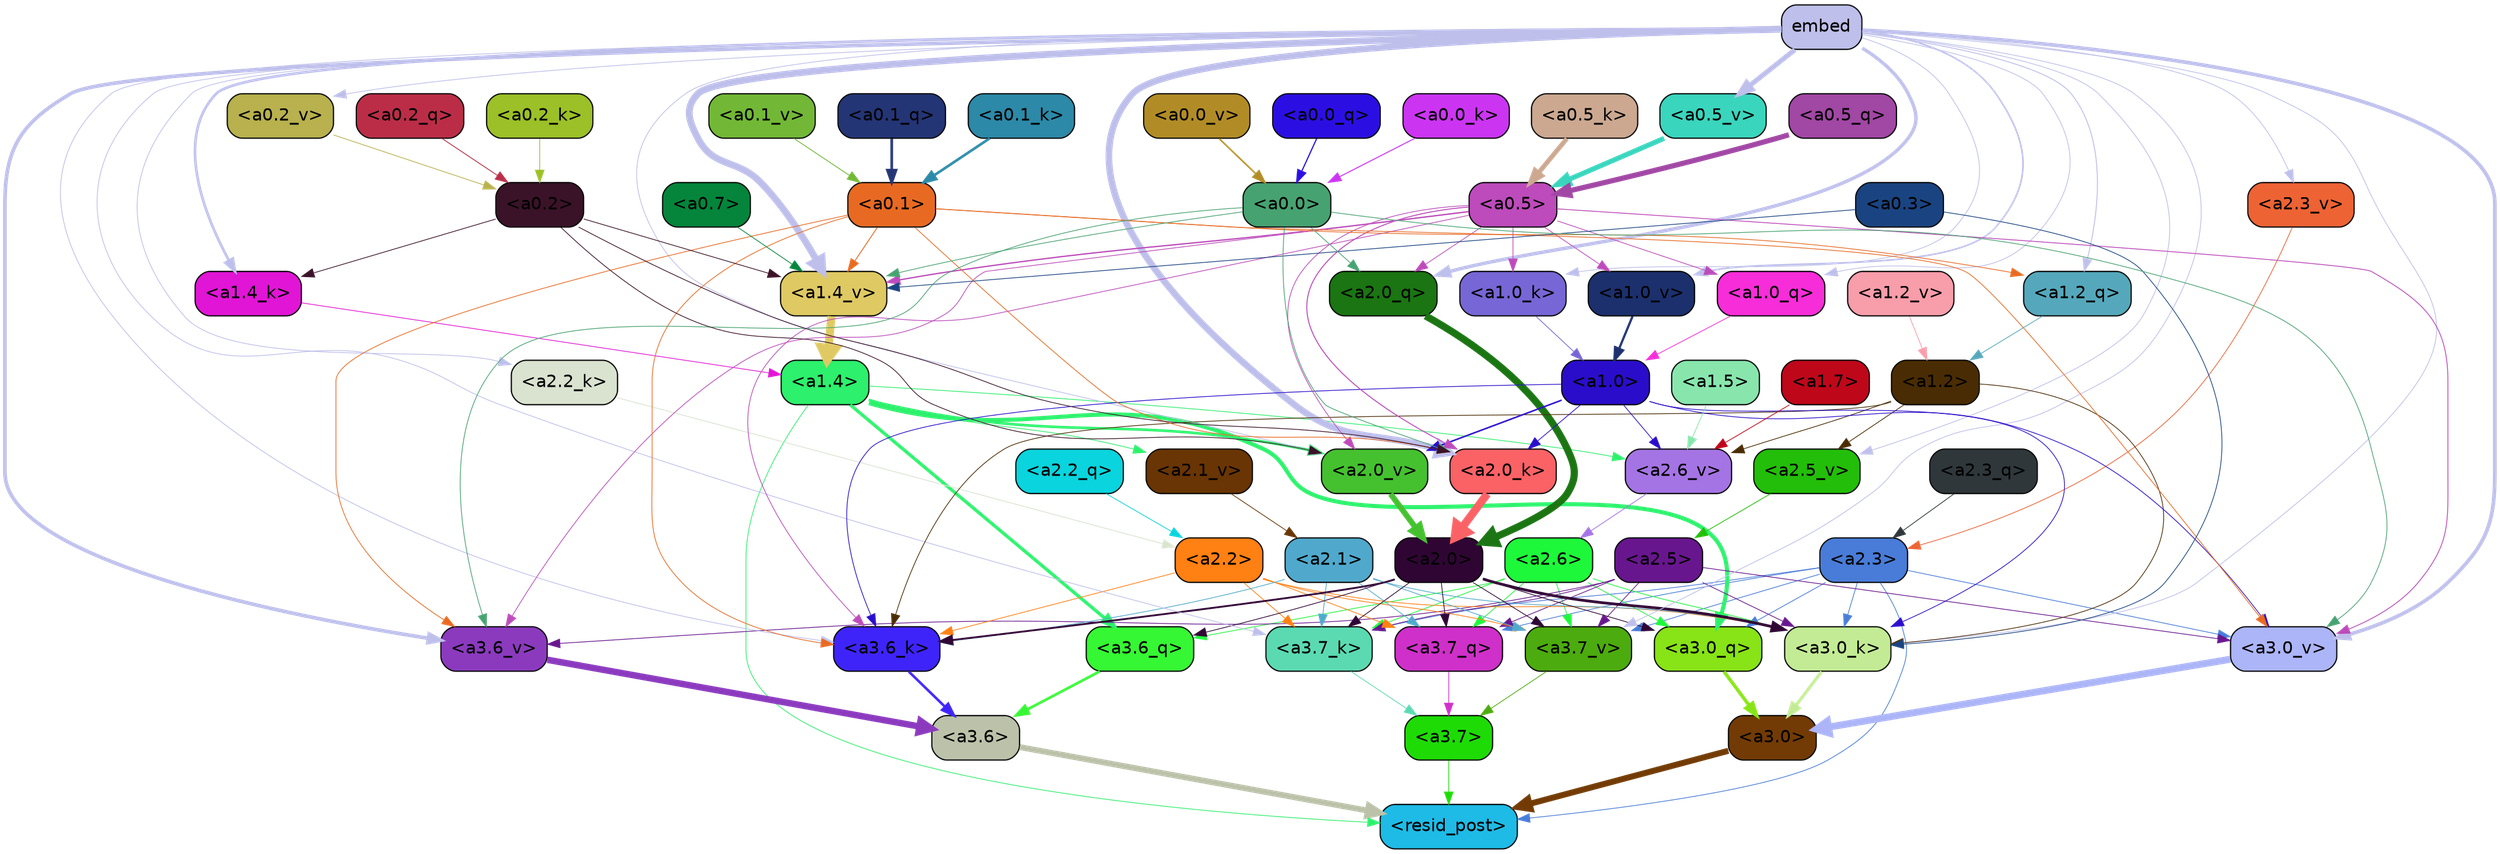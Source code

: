 strict digraph "" {
	graph [bgcolor=transparent,
		layout=dot,
		overlap=false,
		splines=true
	];
	"<a3.7>"	[color=black,
		fillcolor="#1edb06",
		fontname=Helvetica,
		shape=box,
		style="filled, rounded"];
	"<resid_post>"	[color=black,
		fillcolor="#1ebbe6",
		fontname=Helvetica,
		shape=box,
		style="filled, rounded"];
	"<a3.7>" -> "<resid_post>"	[color="#1edb06",
		penwidth=0.6];
	"<a3.6>"	[color=black,
		fillcolor="#bbc2a9",
		fontname=Helvetica,
		shape=box,
		style="filled, rounded"];
	"<a3.6>" -> "<resid_post>"	[color="#bbc2a9",
		penwidth=4.751612067222595];
	"<a3.0>"	[color=black,
		fillcolor="#723b05",
		fontname=Helvetica,
		shape=box,
		style="filled, rounded"];
	"<a3.0>" -> "<resid_post>"	[color="#723b05",
		penwidth=4.884142994880676];
	"<a2.3>"	[color=black,
		fillcolor="#487cd8",
		fontname=Helvetica,
		shape=box,
		style="filled, rounded"];
	"<a2.3>" -> "<resid_post>"	[color="#487cd8",
		penwidth=0.6];
	"<a3.7_q>"	[color=black,
		fillcolor="#cf30c9",
		fontname=Helvetica,
		shape=box,
		style="filled, rounded"];
	"<a2.3>" -> "<a3.7_q>"	[color="#487cd8",
		penwidth=0.6];
	"<a3.0_q>"	[color=black,
		fillcolor="#88e317",
		fontname=Helvetica,
		shape=box,
		style="filled, rounded"];
	"<a2.3>" -> "<a3.0_q>"	[color="#487cd8",
		penwidth=0.6];
	"<a3.7_k>"	[color=black,
		fillcolor="#5bdab1",
		fontname=Helvetica,
		shape=box,
		style="filled, rounded"];
	"<a2.3>" -> "<a3.7_k>"	[color="#487cd8",
		penwidth=0.6];
	"<a3.0_k>"	[color=black,
		fillcolor="#c3eb95",
		fontname=Helvetica,
		shape=box,
		style="filled, rounded"];
	"<a2.3>" -> "<a3.0_k>"	[color="#487cd8",
		penwidth=0.6];
	"<a3.7_v>"	[color=black,
		fillcolor="#4cab0e",
		fontname=Helvetica,
		shape=box,
		style="filled, rounded"];
	"<a2.3>" -> "<a3.7_v>"	[color="#487cd8",
		penwidth=0.6];
	"<a3.0_v>"	[color=black,
		fillcolor="#acb5f7",
		fontname=Helvetica,
		shape=box,
		style="filled, rounded"];
	"<a2.3>" -> "<a3.0_v>"	[color="#487cd8",
		penwidth=0.6];
	"<a1.4>"	[color=black,
		fillcolor="#2df06c",
		fontname=Helvetica,
		shape=box,
		style="filled, rounded"];
	"<a1.4>" -> "<resid_post>"	[color="#2df06c",
		penwidth=0.6];
	"<a3.6_q>"	[color=black,
		fillcolor="#36f734",
		fontname=Helvetica,
		shape=box,
		style="filled, rounded"];
	"<a1.4>" -> "<a3.6_q>"	[color="#2df06c",
		penwidth=2.6469622254371643];
	"<a1.4>" -> "<a3.0_q>"	[color="#2df06c",
		penwidth=3.3040847778320312];
	"<a2.6_v>"	[color=black,
		fillcolor="#a574e4",
		fontname=Helvetica,
		shape=box,
		style="filled, rounded"];
	"<a1.4>" -> "<a2.6_v>"	[color="#2df06c",
		penwidth=0.6];
	"<a2.1_v>"	[color=black,
		fillcolor="#693504",
		fontname=Helvetica,
		shape=box,
		style="filled, rounded"];
	"<a1.4>" -> "<a2.1_v>"	[color="#2df06c",
		penwidth=0.6];
	"<a2.0_v>"	[color=black,
		fillcolor="#45c130",
		fontname=Helvetica,
		shape=box,
		style="filled, rounded"];
	"<a1.4>" -> "<a2.0_v>"	[color="#2df06c",
		penwidth=2.1286070346832275];
	"<a3.7_q>" -> "<a3.7>"	[color="#cf30c9",
		penwidth=0.6];
	"<a3.6_q>" -> "<a3.6>"	[color="#36f734",
		penwidth=2.091020345687866];
	"<a3.0_q>" -> "<a3.0>"	[color="#88e317",
		penwidth=2.7421876192092896];
	"<a3.7_k>" -> "<a3.7>"	[color="#5bdab1",
		penwidth=0.6];
	"<a3.6_k>"	[color=black,
		fillcolor="#3f24f9",
		fontname=Helvetica,
		shape=box,
		style="filled, rounded"];
	"<a3.6_k>" -> "<a3.6>"	[color="#3f24f9",
		penwidth=2.048597991466522];
	"<a3.0_k>" -> "<a3.0>"	[color="#c3eb95",
		penwidth=2.476402521133423];
	"<a3.7_v>" -> "<a3.7>"	[color="#4cab0e",
		penwidth=0.6];
	"<a3.6_v>"	[color=black,
		fillcolor="#8b3abe",
		fontname=Helvetica,
		shape=box,
		style="filled, rounded"];
	"<a3.6_v>" -> "<a3.6>"	[color="#8b3abe",
		penwidth=5.2550448179244995];
	"<a3.0_v>" -> "<a3.0>"	[color="#acb5f7",
		penwidth=5.652270674705505];
	"<a2.6>"	[color=black,
		fillcolor="#1ef83a",
		fontname=Helvetica,
		shape=box,
		style="filled, rounded"];
	"<a2.6>" -> "<a3.7_q>"	[color="#1ef83a",
		penwidth=0.6];
	"<a2.6>" -> "<a3.6_q>"	[color="#1ef83a",
		penwidth=0.6];
	"<a2.6>" -> "<a3.0_q>"	[color="#1ef83a",
		penwidth=0.6];
	"<a2.6>" -> "<a3.7_k>"	[color="#1ef83a",
		penwidth=0.6];
	"<a2.6>" -> "<a3.0_k>"	[color="#1ef83a",
		penwidth=0.6];
	"<a2.6>" -> "<a3.7_v>"	[color="#1ef83a",
		penwidth=0.6];
	"<a2.5>"	[color=black,
		fillcolor="#68168e",
		fontname=Helvetica,
		shape=box,
		style="filled, rounded"];
	"<a2.5>" -> "<a3.7_q>"	[color="#68168e",
		penwidth=0.6];
	"<a2.5>" -> "<a3.7_k>"	[color="#68168e",
		penwidth=0.6];
	"<a2.5>" -> "<a3.0_k>"	[color="#68168e",
		penwidth=0.6];
	"<a2.5>" -> "<a3.7_v>"	[color="#68168e",
		penwidth=0.6];
	"<a2.5>" -> "<a3.6_v>"	[color="#68168e",
		penwidth=0.6];
	"<a2.5>" -> "<a3.0_v>"	[color="#68168e",
		penwidth=0.6];
	"<a2.2>"	[color=black,
		fillcolor="#ff8013",
		fontname=Helvetica,
		shape=box,
		style="filled, rounded"];
	"<a2.2>" -> "<a3.7_q>"	[color="#ff8013",
		penwidth=0.6];
	"<a2.2>" -> "<a3.7_k>"	[color="#ff8013",
		penwidth=0.6];
	"<a2.2>" -> "<a3.6_k>"	[color="#ff8013",
		penwidth=0.6];
	"<a2.2>" -> "<a3.0_k>"	[color="#ff8013",
		penwidth=0.6];
	"<a2.2>" -> "<a3.7_v>"	[color="#ff8013",
		penwidth=0.6];
	"<a2.1>"	[color=black,
		fillcolor="#50a9cc",
		fontname=Helvetica,
		shape=box,
		style="filled, rounded"];
	"<a2.1>" -> "<a3.7_q>"	[color="#50a9cc",
		penwidth=0.6];
	"<a2.1>" -> "<a3.7_k>"	[color="#50a9cc",
		penwidth=0.6];
	"<a2.1>" -> "<a3.6_k>"	[color="#50a9cc",
		penwidth=0.6];
	"<a2.1>" -> "<a3.0_k>"	[color="#50a9cc",
		penwidth=0.6];
	"<a2.1>" -> "<a3.7_v>"	[color="#50a9cc",
		penwidth=0.6];
	"<a2.0>"	[color=black,
		fillcolor="#2f0633",
		fontname=Helvetica,
		shape=box,
		style="filled, rounded"];
	"<a2.0>" -> "<a3.7_q>"	[color="#2f0633",
		penwidth=0.6];
	"<a2.0>" -> "<a3.6_q>"	[color="#2f0633",
		penwidth=0.6];
	"<a2.0>" -> "<a3.0_q>"	[color="#2f0633",
		penwidth=0.6];
	"<a2.0>" -> "<a3.7_k>"	[color="#2f0633",
		penwidth=0.6];
	"<a2.0>" -> "<a3.6_k>"	[color="#2f0633",
		penwidth=1.4757367372512817];
	"<a2.0>" -> "<a3.0_k>"	[color="#2f0633",
		penwidth=2.2137351036071777];
	"<a2.0>" -> "<a3.7_v>"	[color="#2f0633",
		penwidth=0.6];
	embed	[color=black,
		fillcolor="#bebfea",
		fontname=Helvetica,
		shape=box,
		style="filled, rounded"];
	embed -> "<a3.7_k>"	[color="#bebfea",
		penwidth=0.6];
	embed -> "<a3.6_k>"	[color="#bebfea",
		penwidth=0.6];
	embed -> "<a3.0_k>"	[color="#bebfea",
		penwidth=0.6];
	embed -> "<a3.7_v>"	[color="#bebfea",
		penwidth=0.6];
	embed -> "<a3.6_v>"	[color="#bebfea",
		penwidth=2.9582033157348633];
	embed -> "<a3.0_v>"	[color="#bebfea",
		penwidth=2.972973108291626];
	"<a2.0_q>"	[color=black,
		fillcolor="#1a7512",
		fontname=Helvetica,
		shape=box,
		style="filled, rounded"];
	embed -> "<a2.0_q>"	[color="#bebfea",
		penwidth=2.7699792869389057];
	"<a2.2_k>"	[color=black,
		fillcolor="#d9e3cf",
		fontname=Helvetica,
		shape=box,
		style="filled, rounded"];
	embed -> "<a2.2_k>"	[color="#bebfea",
		penwidth=0.6];
	"<a2.0_k>"	[color=black,
		fillcolor="#fa6266",
		fontname=Helvetica,
		shape=box,
		style="filled, rounded"];
	embed -> "<a2.0_k>"	[color="#bebfea",
		penwidth=5.362775564193726];
	"<a2.5_v>"	[color=black,
		fillcolor="#23be09",
		fontname=Helvetica,
		shape=box,
		style="filled, rounded"];
	embed -> "<a2.5_v>"	[color="#bebfea",
		penwidth=0.6];
	"<a2.3_v>"	[color=black,
		fillcolor="#ed6334",
		fontname=Helvetica,
		shape=box,
		style="filled, rounded"];
	embed -> "<a2.3_v>"	[color="#bebfea",
		penwidth=0.6];
	embed -> "<a2.0_v>"	[color="#bebfea",
		penwidth=0.6];
	"<a1.2_q>"	[color=black,
		fillcolor="#55a8bb",
		fontname=Helvetica,
		shape=box,
		style="filled, rounded"];
	embed -> "<a1.2_q>"	[color="#bebfea",
		penwidth=0.7193574905395508];
	"<a1.0_q>"	[color=black,
		fillcolor="#f62dd8",
		fontname=Helvetica,
		shape=box,
		style="filled, rounded"];
	embed -> "<a1.0_q>"	[color="#bebfea",
		penwidth=0.6];
	"<a1.4_k>"	[color=black,
		fillcolor="#e115d5",
		fontname=Helvetica,
		shape=box,
		style="filled, rounded"];
	embed -> "<a1.4_k>"	[color="#bebfea",
		penwidth=2.147887945175171];
	"<a1.0_k>"	[color=black,
		fillcolor="#7766d5",
		fontname=Helvetica,
		shape=box,
		style="filled, rounded"];
	embed -> "<a1.0_k>"	[color="#bebfea",
		penwidth=0.6];
	"<a1.4_v>"	[color=black,
		fillcolor="#dfc963",
		fontname=Helvetica,
		shape=box,
		style="filled, rounded"];
	embed -> "<a1.4_v>"	[color="#bebfea",
		penwidth=5.545122385025024];
	"<a1.0_v>"	[color=black,
		fillcolor="#1c306d",
		fontname=Helvetica,
		shape=box,
		style="filled, rounded"];
	embed -> "<a1.0_v>"	[color="#bebfea",
		penwidth=1.26444411277771];
	"<a0.5_v>"	[color=black,
		fillcolor="#3ad5bd",
		fontname=Helvetica,
		shape=box,
		style="filled, rounded"];
	embed -> "<a0.5_v>"	[color="#bebfea",
		penwidth=3.991437017917633];
	"<a0.2_v>"	[color=black,
		fillcolor="#b8b14e",
		fontname=Helvetica,
		shape=box,
		style="filled, rounded"];
	embed -> "<a0.2_v>"	[color="#bebfea",
		penwidth=0.6];
	"<a1.2>"	[color=black,
		fillcolor="#4a2c04",
		fontname=Helvetica,
		shape=box,
		style="filled, rounded"];
	"<a1.2>" -> "<a3.6_k>"	[color="#4a2c04",
		penwidth=0.6];
	"<a1.2>" -> "<a3.0_k>"	[color="#4a2c04",
		penwidth=0.6];
	"<a1.2>" -> "<a2.6_v>"	[color="#4a2c04",
		penwidth=0.6];
	"<a1.2>" -> "<a2.5_v>"	[color="#4a2c04",
		penwidth=0.6];
	"<a1.0>"	[color=black,
		fillcolor="#2a0dca",
		fontname=Helvetica,
		shape=box,
		style="filled, rounded"];
	"<a1.0>" -> "<a3.6_k>"	[color="#2a0dca",
		penwidth=0.6];
	"<a1.0>" -> "<a3.0_k>"	[color="#2a0dca",
		penwidth=0.6];
	"<a1.0>" -> "<a3.0_v>"	[color="#2a0dca",
		penwidth=0.6];
	"<a1.0>" -> "<a2.0_k>"	[color="#2a0dca",
		penwidth=0.6];
	"<a1.0>" -> "<a2.6_v>"	[color="#2a0dca",
		penwidth=0.6];
	"<a1.0>" -> "<a2.0_v>"	[color="#2a0dca",
		penwidth=1.2240618467330933];
	"<a0.5>"	[color=black,
		fillcolor="#bd4bbb",
		fontname=Helvetica,
		shape=box,
		style="filled, rounded"];
	"<a0.5>" -> "<a3.6_k>"	[color="#bd4bbb",
		penwidth=0.6];
	"<a0.5>" -> "<a3.6_v>"	[color="#bd4bbb",
		penwidth=0.6];
	"<a0.5>" -> "<a3.0_v>"	[color="#bd4bbb",
		penwidth=0.6790935099124908];
	"<a0.5>" -> "<a2.0_q>"	[color="#bd4bbb",
		penwidth=0.6];
	"<a0.5>" -> "<a2.0_k>"	[color="#bd4bbb",
		penwidth=0.7897988557815552];
	"<a0.5>" -> "<a2.0_v>"	[color="#bd4bbb",
		penwidth=0.6];
	"<a0.5>" -> "<a1.0_q>"	[color="#bd4bbb",
		penwidth=0.6];
	"<a0.5>" -> "<a1.0_k>"	[color="#bd4bbb",
		penwidth=0.6];
	"<a0.5>" -> "<a1.4_v>"	[color="#bd4bbb",
		penwidth=1.0479987859725952];
	"<a0.5>" -> "<a1.0_v>"	[color="#bd4bbb",
		penwidth=0.6];
	"<a0.1>"	[color=black,
		fillcolor="#e86a22",
		fontname=Helvetica,
		shape=box,
		style="filled, rounded"];
	"<a0.1>" -> "<a3.6_k>"	[color="#e86a22",
		penwidth=0.6];
	"<a0.1>" -> "<a3.6_v>"	[color="#e86a22",
		penwidth=0.6];
	"<a0.1>" -> "<a3.0_v>"	[color="#e86a22",
		penwidth=0.6];
	"<a0.1>" -> "<a2.0_k>"	[color="#e86a22",
		penwidth=0.6];
	"<a0.1>" -> "<a1.2_q>"	[color="#e86a22",
		penwidth=0.6];
	"<a0.1>" -> "<a1.4_v>"	[color="#e86a22",
		penwidth=0.7031502723693848];
	"<a0.3>"	[color=black,
		fillcolor="#1a4481",
		fontname=Helvetica,
		shape=box,
		style="filled, rounded"];
	"<a0.3>" -> "<a3.0_k>"	[color="#1a4481",
		penwidth=0.6];
	"<a0.3>" -> "<a1.4_v>"	[color="#1a4481",
		penwidth=0.6];
	"<a0.0>"	[color=black,
		fillcolor="#47a271",
		fontname=Helvetica,
		shape=box,
		style="filled, rounded"];
	"<a0.0>" -> "<a3.6_v>"	[color="#47a271",
		penwidth=0.6];
	"<a0.0>" -> "<a3.0_v>"	[color="#47a271",
		penwidth=0.6];
	"<a0.0>" -> "<a2.0_q>"	[color="#47a271",
		penwidth=0.6];
	"<a0.0>" -> "<a2.0_k>"	[color="#47a271",
		penwidth=0.6];
	"<a0.0>" -> "<a1.4_v>"	[color="#47a271",
		penwidth=0.6];
	"<a2.3_q>"	[color=black,
		fillcolor="#2f373a",
		fontname=Helvetica,
		shape=box,
		style="filled, rounded"];
	"<a2.3_q>" -> "<a2.3>"	[color="#2f373a",
		penwidth=0.6];
	"<a2.2_q>"	[color=black,
		fillcolor="#0ad4dd",
		fontname=Helvetica,
		shape=box,
		style="filled, rounded"];
	"<a2.2_q>" -> "<a2.2>"	[color="#0ad4dd",
		penwidth=0.6];
	"<a2.0_q>" -> "<a2.0>"	[color="#1a7512",
		penwidth=5.819834470748901];
	"<a2.2_k>" -> "<a2.2>"	[color="#d9e3cf",
		penwidth=0.6];
	"<a2.0_k>" -> "<a2.0>"	[color="#fa6266",
		penwidth=6.470837593078613];
	"<a2.6_v>" -> "<a2.6>"	[color="#a574e4",
		penwidth=0.6];
	"<a2.5_v>" -> "<a2.5>"	[color="#23be09",
		penwidth=0.6];
	"<a2.3_v>" -> "<a2.3>"	[color="#ed6334",
		penwidth=0.6];
	"<a2.1_v>" -> "<a2.1>"	[color="#693504",
		penwidth=0.6];
	"<a2.0_v>" -> "<a2.0>"	[color="#45c130",
		penwidth=4.5950857400894165];
	"<a0.2>"	[color=black,
		fillcolor="#3a1328",
		fontname=Helvetica,
		shape=box,
		style="filled, rounded"];
	"<a0.2>" -> "<a2.0_k>"	[color="#3a1328",
		penwidth=0.6];
	"<a0.2>" -> "<a2.0_v>"	[color="#3a1328",
		penwidth=0.6];
	"<a0.2>" -> "<a1.4_k>"	[color="#3a1328",
		penwidth=0.6];
	"<a0.2>" -> "<a1.4_v>"	[color="#3a1328",
		penwidth=0.6];
	"<a1.7>"	[color=black,
		fillcolor="#bf071a",
		fontname=Helvetica,
		shape=box,
		style="filled, rounded"];
	"<a1.7>" -> "<a2.6_v>"	[color="#bf071a",
		penwidth=0.6];
	"<a1.5>"	[color=black,
		fillcolor="#88e6ad",
		fontname=Helvetica,
		shape=box,
		style="filled, rounded"];
	"<a1.5>" -> "<a2.6_v>"	[color="#88e6ad",
		penwidth=0.6];
	"<a1.2_q>" -> "<a1.2>"	[color="#55a8bb",
		penwidth=0.6];
	"<a1.0_q>" -> "<a1.0>"	[color="#f62dd8",
		penwidth=0.6];
	"<a1.4_k>" -> "<a1.4>"	[color="#e115d5",
		penwidth=0.6];
	"<a1.0_k>" -> "<a1.0>"	[color="#7766d5",
		penwidth=0.6];
	"<a1.4_v>" -> "<a1.4>"	[color="#dfc963",
		penwidth=6.635385513305664];
	"<a1.2_v>"	[color=black,
		fillcolor="#f89daa",
		fontname=Helvetica,
		shape=box,
		style="filled, rounded"];
	"<a1.2_v>" -> "<a1.2>"	[color="#f89daa",
		penwidth=0.6];
	"<a1.0_v>" -> "<a1.0>"	[color="#1c306d",
		penwidth=1.807669460773468];
	"<a0.7>"	[color=black,
		fillcolor="#05853b",
		fontname=Helvetica,
		shape=box,
		style="filled, rounded"];
	"<a0.7>" -> "<a1.4_v>"	[color="#05853b",
		penwidth=0.6];
	"<a0.5_q>"	[color=black,
		fillcolor="#a147a4",
		fontname=Helvetica,
		shape=box,
		style="filled, rounded"];
	"<a0.5_q>" -> "<a0.5>"	[color="#a147a4",
		penwidth=4.201210081577301];
	"<a0.2_q>"	[color=black,
		fillcolor="#bb2d47",
		fontname=Helvetica,
		shape=box,
		style="filled, rounded"];
	"<a0.2_q>" -> "<a0.2>"	[color="#bb2d47",
		penwidth=0.6669397354125977];
	"<a0.1_q>"	[color=black,
		fillcolor="#243576",
		fontname=Helvetica,
		shape=box,
		style="filled, rounded"];
	"<a0.1_q>" -> "<a0.1>"	[color="#243576",
		penwidth=2.1428754329681396];
	"<a0.0_q>"	[color=black,
		fillcolor="#2b0fe2",
		fontname=Helvetica,
		shape=box,
		style="filled, rounded"];
	"<a0.0_q>" -> "<a0.0>"	[color="#2b0fe2",
		penwidth=0.9431536197662354];
	"<a0.5_k>"	[color=black,
		fillcolor="#cca890",
		fontname=Helvetica,
		shape=box,
		style="filled, rounded"];
	"<a0.5_k>" -> "<a0.5>"	[color="#cca890",
		penwidth=3.780391812324524];
	"<a0.2_k>"	[color=black,
		fillcolor="#9cc027",
		fontname=Helvetica,
		shape=box,
		style="filled, rounded"];
	"<a0.2_k>" -> "<a0.2>"	[color="#9cc027",
		penwidth=0.6];
	"<a0.1_k>"	[color=black,
		fillcolor="#2c89a7",
		fontname=Helvetica,
		shape=box,
		style="filled, rounded"];
	"<a0.1_k>" -> "<a0.1>"	[color="#2c89a7",
		penwidth=2.0809476375579834];
	"<a0.0_k>"	[color=black,
		fillcolor="#cb35f2",
		fontname=Helvetica,
		shape=box,
		style="filled, rounded"];
	"<a0.0_k>" -> "<a0.0>"	[color="#cb35f2",
		penwidth=0.8123311996459961];
	"<a0.5_v>" -> "<a0.5>"	[color="#3ad5bd",
		penwidth=4.0294036865234375];
	"<a0.2_v>" -> "<a0.2>"	[color="#b8b14e",
		penwidth=0.6];
	"<a0.1_v>"	[color=black,
		fillcolor="#72b836",
		fontname=Helvetica,
		shape=box,
		style="filled, rounded"];
	"<a0.1_v>" -> "<a0.1>"	[color="#72b836",
		penwidth=0.6631441116333008];
	"<a0.0_v>"	[color=black,
		fillcolor="#b18c26",
		fontname=Helvetica,
		shape=box,
		style="filled, rounded"];
	"<a0.0_v>" -> "<a0.0>"	[color="#b18c26",
		penwidth=1.2803640365600586];
}
